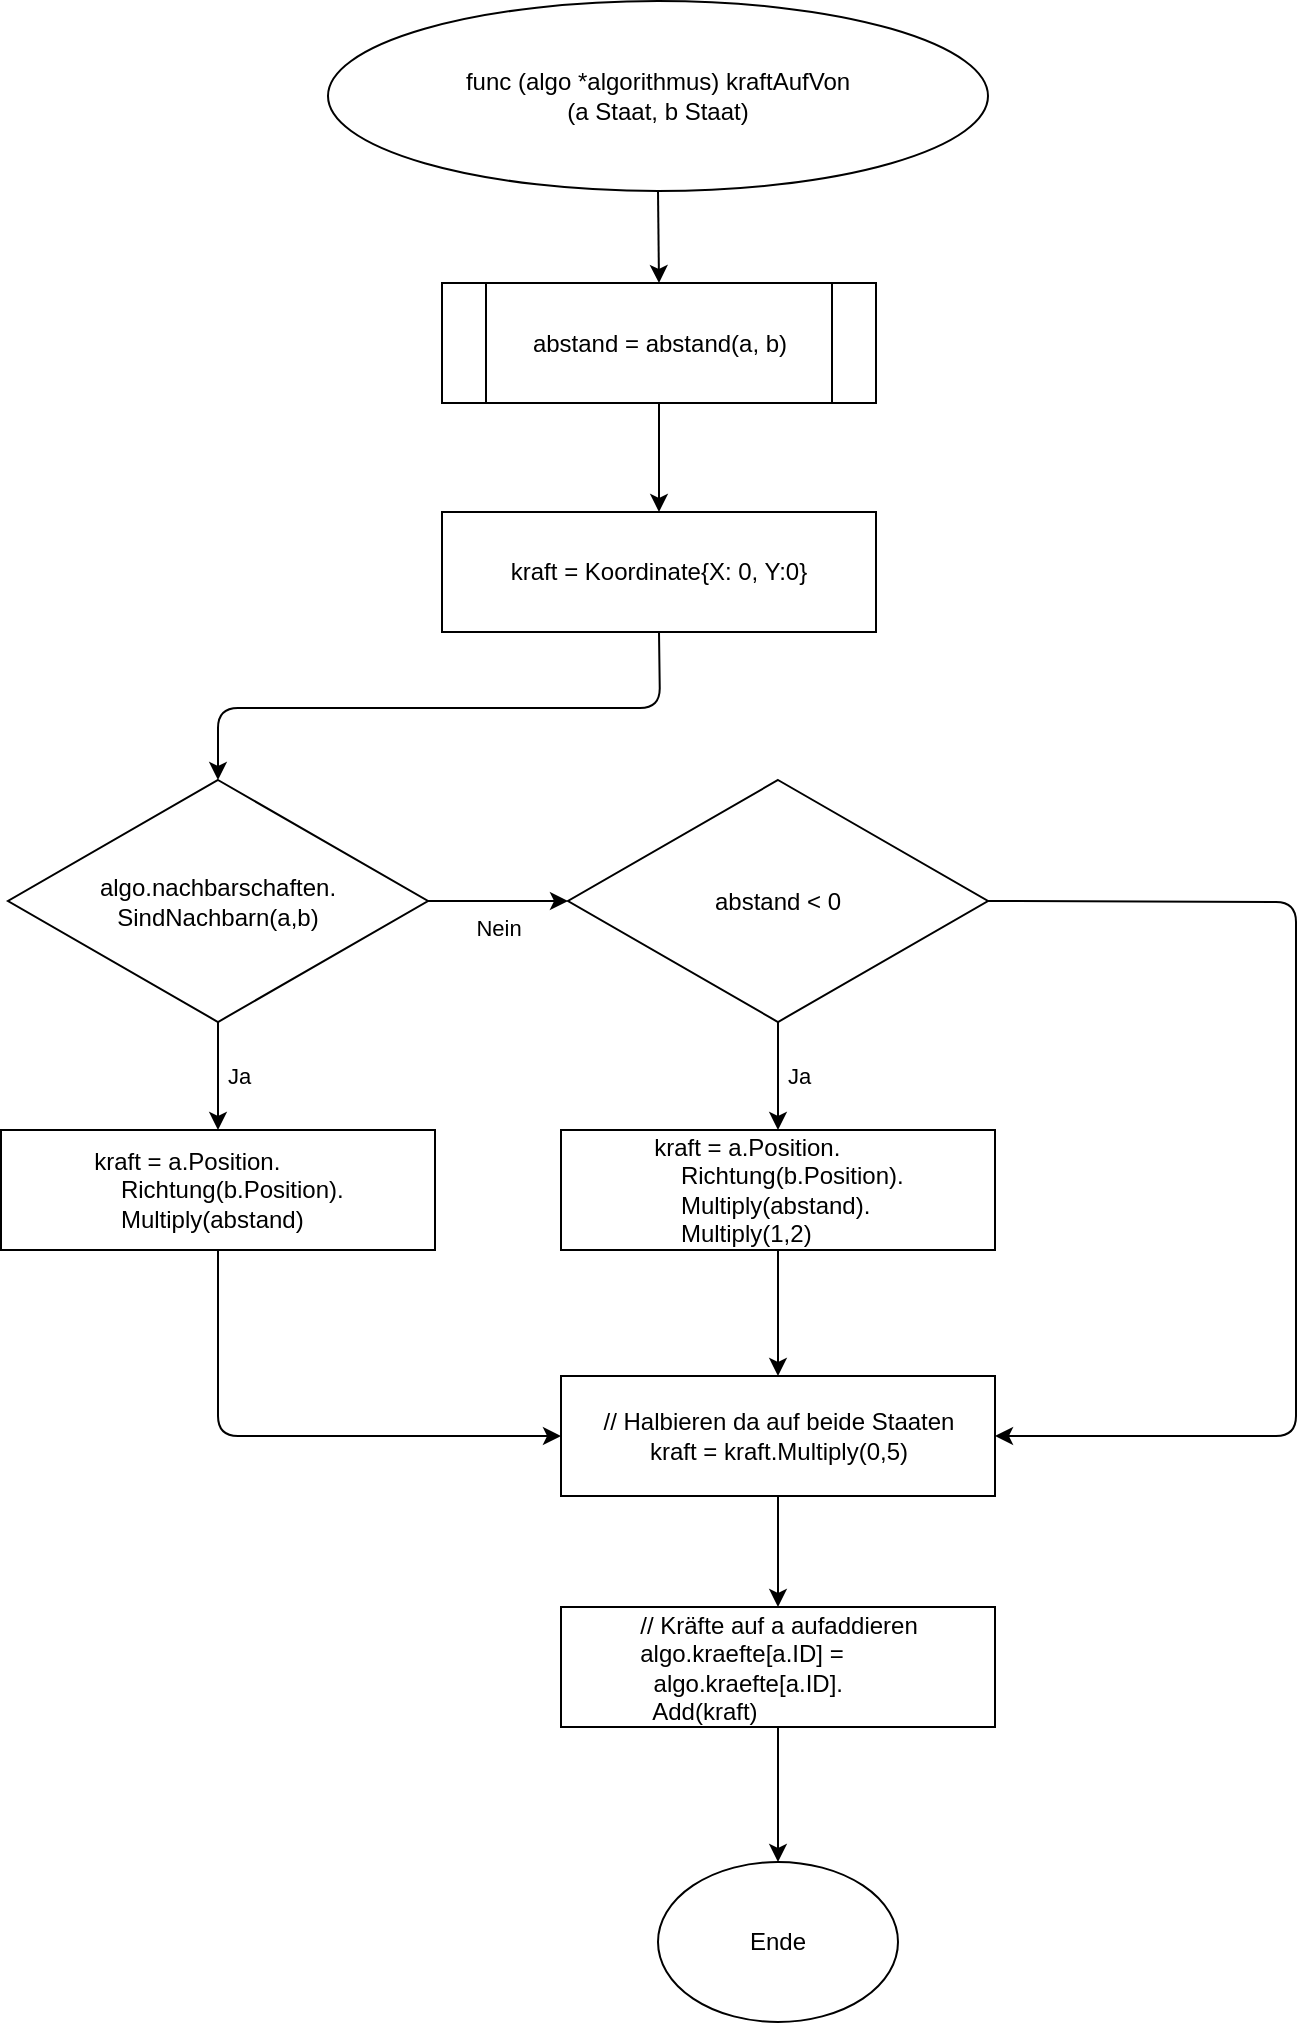 <mxfile version="10.6.8" type="device"><diagram name="Page-1" id="edf60f1a-56cd-e834-aa8a-f176f3a09ee4"><mxGraphModel dx="1394" dy="805" grid="0" gridSize="10" guides="1" tooltips="1" connect="1" arrows="1" fold="1" page="1" pageScale="1" pageWidth="827" pageHeight="1169" background="#ffffff" math="0" shadow="0"><root><mxCell id="0"/><mxCell id="1" parent="0"/><mxCell id="hjuYLegBJk7C6433MsLm-1" value="&lt;div&gt;func (algo *algorithmus) kraftAufVon&lt;/div&gt;&lt;div&gt;(a Staat, b Staat)&lt;/div&gt;" style="ellipse;whiteSpace=wrap;html=1;" vertex="1" parent="1"><mxGeometry x="248" y="38.5" width="330" height="95" as="geometry"/></mxCell><mxCell id="hjuYLegBJk7C6433MsLm-3" value="" style="endArrow=classic;html=1;exitX=0.5;exitY=1;exitDx=0;exitDy=0;entryX=0.5;entryY=0;entryDx=0;entryDy=0;" edge="1" parent="1" source="hjuYLegBJk7C6433MsLm-1" target="hjuYLegBJk7C6433MsLm-26"><mxGeometry width="50" height="50" relative="1" as="geometry"><mxPoint x="146.5" y="338" as="sourcePoint"/><mxPoint x="414" y="174" as="targetPoint"/></mxGeometry></mxCell><mxCell id="hjuYLegBJk7C6433MsLm-30" style="edgeStyle=orthogonalEdgeStyle;rounded=0;orthogonalLoop=1;jettySize=auto;html=1;exitX=0.5;exitY=1;exitDx=0;exitDy=0;entryX=0.5;entryY=0;entryDx=0;entryDy=0;" edge="1" parent="1" source="hjuYLegBJk7C6433MsLm-10" target="hjuYLegBJk7C6433MsLm-29"><mxGeometry relative="1" as="geometry"/></mxCell><mxCell id="hjuYLegBJk7C6433MsLm-10" value="&lt;div align=&quot;center&quot;&gt;// Kräfte auf a aufaddieren&lt;br&gt;&lt;/div&gt;&lt;div align=&quot;left&quot;&gt;algo.kraefte[a.ID] =&lt;/div&gt;&lt;div align=&quot;left&quot;&gt;&amp;nbsp; algo.kraefte[a.ID].&lt;/div&gt;&lt;div align=&quot;left&quot;&gt;&amp;nbsp; Add(kraft)&lt;br&gt;&lt;/div&gt;" style="rounded=0;whiteSpace=wrap;html=1;" vertex="1" parent="1"><mxGeometry x="364.5" y="841.5" width="217" height="60" as="geometry"/></mxCell><mxCell id="hjuYLegBJk7C6433MsLm-38" value="&lt;div&gt;Nein&lt;/div&gt;" style="edgeStyle=orthogonalEdgeStyle;rounded=0;orthogonalLoop=1;jettySize=auto;html=1;verticalAlign=top;" edge="1" parent="1" source="hjuYLegBJk7C6433MsLm-11" target="hjuYLegBJk7C6433MsLm-37"><mxGeometry relative="1" as="geometry"/></mxCell><mxCell id="hjuYLegBJk7C6433MsLm-43" value="&lt;div&gt;&amp;nbsp;Ja&lt;/div&gt;" style="edgeStyle=orthogonalEdgeStyle;rounded=0;orthogonalLoop=1;jettySize=auto;html=1;verticalAlign=middle;textDirection=ltr;labelPosition=right;verticalLabelPosition=middle;align=left;" edge="1" parent="1" source="hjuYLegBJk7C6433MsLm-11" target="hjuYLegBJk7C6433MsLm-40"><mxGeometry relative="1" as="geometry"/></mxCell><mxCell id="hjuYLegBJk7C6433MsLm-11" value="&lt;div&gt;algo.nachbarschaften.&lt;/div&gt;&lt;div&gt;SindNachbarn(a,b)&lt;br&gt;&lt;/div&gt;" style="rhombus;whiteSpace=wrap;html=1;" vertex="1" parent="1"><mxGeometry x="88" y="428" width="210" height="121" as="geometry"/></mxCell><mxCell id="hjuYLegBJk7C6433MsLm-35" value="" style="edgeStyle=orthogonalEdgeStyle;rounded=0;orthogonalLoop=1;jettySize=auto;html=1;" edge="1" parent="1" source="hjuYLegBJk7C6433MsLm-26" target="hjuYLegBJk7C6433MsLm-34"><mxGeometry relative="1" as="geometry"/></mxCell><mxCell id="hjuYLegBJk7C6433MsLm-26" value="abstand = abstand(a, b)" style="shape=process;whiteSpace=wrap;html=1;backgroundOutline=1;" vertex="1" parent="1"><mxGeometry x="305" y="179.5" width="217" height="60" as="geometry"/></mxCell><mxCell id="hjuYLegBJk7C6433MsLm-29" value="Ende" style="ellipse;whiteSpace=wrap;html=1;" vertex="1" parent="1"><mxGeometry x="413" y="969" width="120" height="80" as="geometry"/></mxCell><mxCell id="hjuYLegBJk7C6433MsLm-34" value="kraft = Koordinate{X: 0, Y:0}" style="rounded=0;whiteSpace=wrap;html=1;" vertex="1" parent="1"><mxGeometry x="305" y="294" width="217" height="60" as="geometry"/></mxCell><mxCell id="hjuYLegBJk7C6433MsLm-36" value="" style="endArrow=classic;html=1;exitX=0.5;exitY=1;exitDx=0;exitDy=0;entryX=0.5;entryY=0;entryDx=0;entryDy=0;" edge="1" parent="1" source="hjuYLegBJk7C6433MsLm-34" target="hjuYLegBJk7C6433MsLm-11"><mxGeometry width="50" height="50" relative="1" as="geometry"><mxPoint x="245" y="443" as="sourcePoint"/><mxPoint x="295" y="393" as="targetPoint"/><Array as="points"><mxPoint x="414" y="392"/><mxPoint x="193" y="392"/></Array></mxGeometry></mxCell><mxCell id="hjuYLegBJk7C6433MsLm-37" value="abstand &amp;lt; 0" style="rhombus;whiteSpace=wrap;html=1;" vertex="1" parent="1"><mxGeometry x="368" y="428" width="210" height="121" as="geometry"/></mxCell><mxCell id="hjuYLegBJk7C6433MsLm-49" value="" style="edgeStyle=orthogonalEdgeStyle;rounded=1;orthogonalLoop=1;jettySize=auto;html=1;entryX=0;entryY=0.5;entryDx=0;entryDy=0;exitX=0.5;exitY=1;exitDx=0;exitDy=0;" edge="1" parent="1" source="hjuYLegBJk7C6433MsLm-40" target="hjuYLegBJk7C6433MsLm-46"><mxGeometry relative="1" as="geometry"><mxPoint x="193" y="743" as="targetPoint"/></mxGeometry></mxCell><mxCell id="hjuYLegBJk7C6433MsLm-40" value="&lt;div align=&quot;left&quot;&gt;kraft = a.Position.&lt;/div&gt;&lt;div align=&quot;left&quot;&gt;&amp;nbsp;&amp;nbsp;&amp;nbsp; Richtung(b.Position).&lt;/div&gt;&lt;div align=&quot;left&quot;&gt;&amp;nbsp;&amp;nbsp;&amp;nbsp; Multiply(abstand)&lt;/div&gt;" style="rounded=0;whiteSpace=wrap;html=1;" vertex="1" parent="1"><mxGeometry x="84.5" y="603" width="217" height="60" as="geometry"/></mxCell><mxCell id="hjuYLegBJk7C6433MsLm-47" value="" style="edgeStyle=orthogonalEdgeStyle;rounded=0;orthogonalLoop=1;jettySize=auto;html=1;" edge="1" parent="1" source="hjuYLegBJk7C6433MsLm-41" target="hjuYLegBJk7C6433MsLm-46"><mxGeometry relative="1" as="geometry"/></mxCell><mxCell id="hjuYLegBJk7C6433MsLm-41" value="&lt;div align=&quot;left&quot;&gt;kraft = a.Position.&lt;/div&gt;&lt;div align=&quot;left&quot;&gt;&amp;nbsp;&amp;nbsp;&amp;nbsp; Richtung(b.Position).&lt;/div&gt;&lt;div align=&quot;left&quot;&gt;&amp;nbsp;&amp;nbsp;&amp;nbsp; Multiply(abstand).&lt;/div&gt;&lt;div align=&quot;left&quot;&gt;&amp;nbsp;&amp;nbsp;&amp;nbsp; Multiply(1,2)&lt;br&gt;&lt;/div&gt;" style="rounded=0;whiteSpace=wrap;html=1;" vertex="1" parent="1"><mxGeometry x="364.5" y="603" width="217" height="60" as="geometry"/></mxCell><mxCell id="hjuYLegBJk7C6433MsLm-44" value="&lt;div&gt;&amp;nbsp;Ja&lt;/div&gt;" style="edgeStyle=orthogonalEdgeStyle;rounded=0;orthogonalLoop=1;jettySize=auto;html=1;verticalAlign=middle;textDirection=ltr;labelPosition=right;verticalLabelPosition=middle;align=left;exitX=0.5;exitY=1;exitDx=0;exitDy=0;entryX=0.5;entryY=0;entryDx=0;entryDy=0;" edge="1" parent="1" source="hjuYLegBJk7C6433MsLm-37" target="hjuYLegBJk7C6433MsLm-41"><mxGeometry relative="1" as="geometry"><mxPoint x="203" y="559" as="sourcePoint"/><mxPoint x="203" y="613" as="targetPoint"/></mxGeometry></mxCell><mxCell id="hjuYLegBJk7C6433MsLm-51" value="" style="edgeStyle=orthogonalEdgeStyle;rounded=1;orthogonalLoop=1;jettySize=auto;html=1;" edge="1" parent="1" source="hjuYLegBJk7C6433MsLm-46" target="hjuYLegBJk7C6433MsLm-10"><mxGeometry relative="1" as="geometry"/></mxCell><mxCell id="hjuYLegBJk7C6433MsLm-46" value="&lt;div&gt;// Halbieren da auf beide Staaten&lt;br&gt;&lt;/div&gt;&lt;div&gt;kraft = kraft.Multiply(0,5)&lt;/div&gt;" style="rounded=0;whiteSpace=wrap;html=1;" vertex="1" parent="1"><mxGeometry x="364.5" y="726" width="217" height="60" as="geometry"/></mxCell><mxCell id="hjuYLegBJk7C6433MsLm-50" value="" style="endArrow=classic;html=1;exitX=1;exitY=0.5;exitDx=0;exitDy=0;entryX=1;entryY=0.5;entryDx=0;entryDy=0;" edge="1" parent="1" source="hjuYLegBJk7C6433MsLm-37" target="hjuYLegBJk7C6433MsLm-46"><mxGeometry width="50" height="50" relative="1" as="geometry"><mxPoint x="677" y="734" as="sourcePoint"/><mxPoint x="732" y="718" as="targetPoint"/><Array as="points"><mxPoint x="732" y="489"/><mxPoint x="732" y="756"/></Array></mxGeometry></mxCell></root></mxGraphModel></diagram></mxfile>